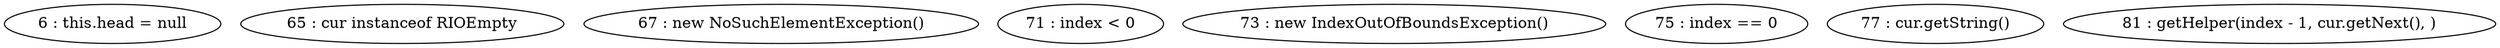 digraph G {
"6 : this.head = null"
"65 : cur instanceof RIOEmpty"
"67 : new NoSuchElementException()"
"71 : index < 0"
"73 : new IndexOutOfBoundsException()"
"75 : index == 0"
"77 : cur.getString()"
"81 : getHelper(index - 1, cur.getNext(), )"
}